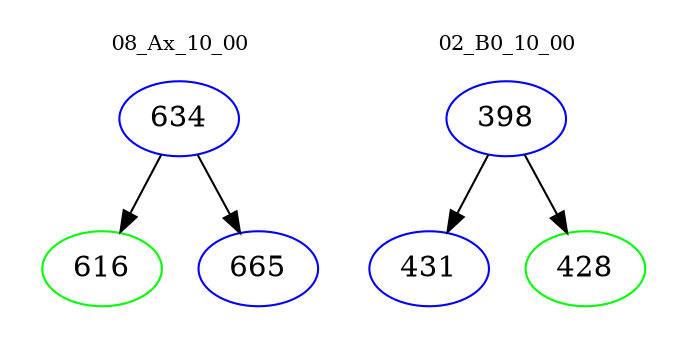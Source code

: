 digraph{
subgraph cluster_0 {
color = white
label = "08_Ax_10_00";
fontsize=10;
T0_634 [label="634", color="blue"]
T0_634 -> T0_616 [color="black"]
T0_616 [label="616", color="green"]
T0_634 -> T0_665 [color="black"]
T0_665 [label="665", color="blue"]
}
subgraph cluster_1 {
color = white
label = "02_B0_10_00";
fontsize=10;
T1_398 [label="398", color="blue"]
T1_398 -> T1_431 [color="black"]
T1_431 [label="431", color="blue"]
T1_398 -> T1_428 [color="black"]
T1_428 [label="428", color="green"]
}
}

